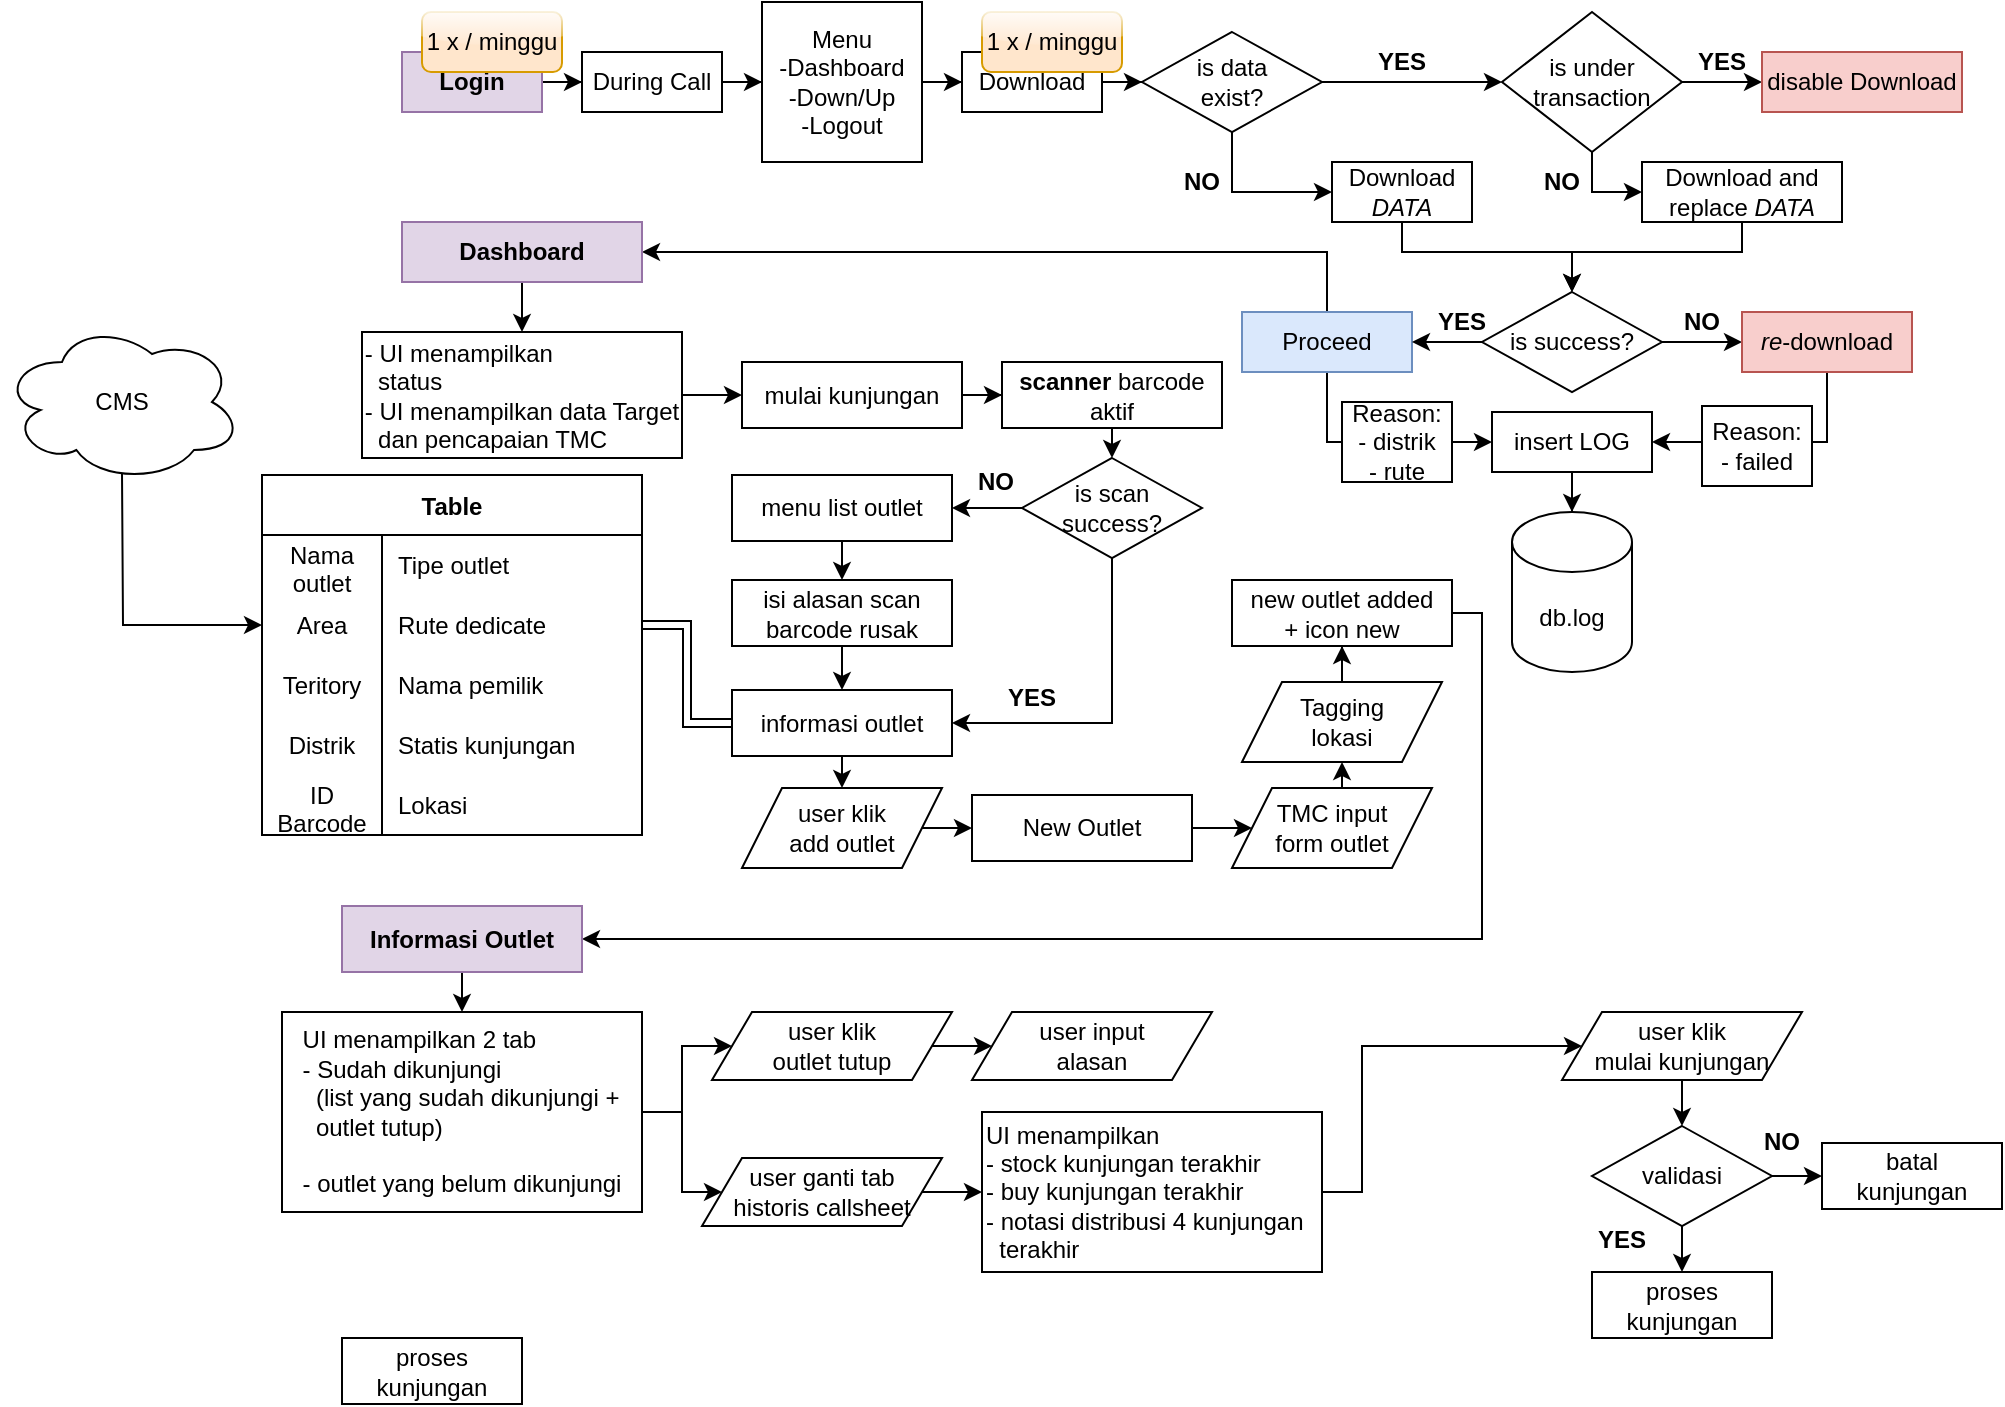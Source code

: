 <mxfile version="20.2.2" type="github">
  <diagram id="mwIClVv29UcFAgsHLezv" name="Page-1">
    <mxGraphModel dx="1808" dy="484" grid="1" gridSize="10" guides="1" tooltips="1" connect="1" arrows="1" fold="1" page="1" pageScale="1" pageWidth="850" pageHeight="1100" math="0" shadow="0">
      <root>
        <mxCell id="0" />
        <mxCell id="1" parent="0" />
        <mxCell id="QVjuKIS3A-3EhimwFQ_w-11" style="edgeStyle=orthogonalEdgeStyle;rounded=0;orthogonalLoop=1;jettySize=auto;html=1;entryX=0;entryY=0.5;entryDx=0;entryDy=0;" parent="1" source="QVjuKIS3A-3EhimwFQ_w-2" target="QVjuKIS3A-3EhimwFQ_w-6" edge="1">
          <mxGeometry relative="1" as="geometry" />
        </mxCell>
        <mxCell id="QVjuKIS3A-3EhimwFQ_w-2" value="Login" style="rounded=0;whiteSpace=wrap;html=1;fillColor=#e1d5e7;strokeColor=#9673a6;fontStyle=1" parent="1" vertex="1">
          <mxGeometry x="30" y="90" width="70" height="30" as="geometry" />
        </mxCell>
        <mxCell id="QVjuKIS3A-3EhimwFQ_w-4" value="1 x / minggu" style="rounded=1;whiteSpace=wrap;html=1;glass=1;fillColor=#ffe6cc;strokeColor=#d79b00;" parent="1" vertex="1">
          <mxGeometry x="40" y="70" width="70" height="30" as="geometry" />
        </mxCell>
        <mxCell id="QVjuKIS3A-3EhimwFQ_w-12" style="edgeStyle=orthogonalEdgeStyle;rounded=0;orthogonalLoop=1;jettySize=auto;html=1;entryX=0;entryY=0.5;entryDx=0;entryDy=0;" parent="1" source="QVjuKIS3A-3EhimwFQ_w-6" target="QVjuKIS3A-3EhimwFQ_w-7" edge="1">
          <mxGeometry relative="1" as="geometry" />
        </mxCell>
        <mxCell id="QVjuKIS3A-3EhimwFQ_w-6" value="During Call" style="rounded=0;whiteSpace=wrap;html=1;" parent="1" vertex="1">
          <mxGeometry x="120" y="90" width="70" height="30" as="geometry" />
        </mxCell>
        <mxCell id="QVjuKIS3A-3EhimwFQ_w-13" style="edgeStyle=orthogonalEdgeStyle;rounded=0;orthogonalLoop=1;jettySize=auto;html=1;entryX=0;entryY=0.5;entryDx=0;entryDy=0;" parent="1" source="QVjuKIS3A-3EhimwFQ_w-7" target="QVjuKIS3A-3EhimwFQ_w-8" edge="1">
          <mxGeometry relative="1" as="geometry" />
        </mxCell>
        <mxCell id="QVjuKIS3A-3EhimwFQ_w-7" value="Menu&lt;br&gt;-Dashboard&lt;br&gt;-Down/Up&lt;br&gt;-Logout" style="whiteSpace=wrap;html=1;aspect=fixed;" parent="1" vertex="1">
          <mxGeometry x="210" y="65" width="80" height="80" as="geometry" />
        </mxCell>
        <mxCell id="QVjuKIS3A-3EhimwFQ_w-16" style="edgeStyle=orthogonalEdgeStyle;rounded=0;orthogonalLoop=1;jettySize=auto;html=1;entryX=0;entryY=0.5;entryDx=0;entryDy=0;" parent="1" source="QVjuKIS3A-3EhimwFQ_w-8" target="QVjuKIS3A-3EhimwFQ_w-15" edge="1">
          <mxGeometry relative="1" as="geometry" />
        </mxCell>
        <mxCell id="QVjuKIS3A-3EhimwFQ_w-8" value="Download" style="rounded=0;whiteSpace=wrap;html=1;" parent="1" vertex="1">
          <mxGeometry x="310" y="90" width="70" height="30" as="geometry" />
        </mxCell>
        <mxCell id="QVjuKIS3A-3EhimwFQ_w-9" value="1 x / minggu" style="rounded=1;whiteSpace=wrap;html=1;glass=1;fillColor=#ffe6cc;strokeColor=#d79b00;" parent="1" vertex="1">
          <mxGeometry x="320" y="70" width="70" height="30" as="geometry" />
        </mxCell>
        <mxCell id="Rodkb6h7mQGwIyEKa5No-16" style="edgeStyle=orthogonalEdgeStyle;rounded=0;orthogonalLoop=1;jettySize=auto;html=1;entryX=0;entryY=0.5;entryDx=0;entryDy=0;exitX=0.5;exitY=1;exitDx=0;exitDy=0;" edge="1" parent="1" source="QVjuKIS3A-3EhimwFQ_w-14" target="Rodkb6h7mQGwIyEKa5No-14">
          <mxGeometry relative="1" as="geometry" />
        </mxCell>
        <mxCell id="Rodkb6h7mQGwIyEKa5No-29" style="edgeStyle=orthogonalEdgeStyle;rounded=0;orthogonalLoop=1;jettySize=auto;html=1;entryX=1;entryY=0.5;entryDx=0;entryDy=0;exitX=0.5;exitY=0;exitDx=0;exitDy=0;" edge="1" parent="1" source="QVjuKIS3A-3EhimwFQ_w-14" target="Rodkb6h7mQGwIyEKa5No-24">
          <mxGeometry relative="1" as="geometry">
            <Array as="points">
              <mxPoint x="493" y="190" />
            </Array>
          </mxGeometry>
        </mxCell>
        <mxCell id="QVjuKIS3A-3EhimwFQ_w-14" value="Proceed" style="rounded=0;whiteSpace=wrap;html=1;glass=0;fillColor=#dae8fc;strokeColor=#6c8ebf;" parent="1" vertex="1">
          <mxGeometry x="450" y="220" width="85" height="30" as="geometry" />
        </mxCell>
        <mxCell id="QVjuKIS3A-3EhimwFQ_w-20" style="edgeStyle=orthogonalEdgeStyle;rounded=0;orthogonalLoop=1;jettySize=auto;html=1;entryX=0;entryY=0.5;entryDx=0;entryDy=0;exitX=0.5;exitY=1;exitDx=0;exitDy=0;" parent="1" source="QVjuKIS3A-3EhimwFQ_w-15" target="QVjuKIS3A-3EhimwFQ_w-19" edge="1">
          <mxGeometry relative="1" as="geometry">
            <Array as="points">
              <mxPoint x="445" y="160" />
            </Array>
          </mxGeometry>
        </mxCell>
        <mxCell id="QVjuKIS3A-3EhimwFQ_w-22" style="edgeStyle=orthogonalEdgeStyle;rounded=0;orthogonalLoop=1;jettySize=auto;html=1;entryX=0;entryY=0.5;entryDx=0;entryDy=0;" parent="1" source="QVjuKIS3A-3EhimwFQ_w-15" target="QVjuKIS3A-3EhimwFQ_w-21" edge="1">
          <mxGeometry relative="1" as="geometry" />
        </mxCell>
        <mxCell id="QVjuKIS3A-3EhimwFQ_w-15" value="is data &lt;br&gt;exist?" style="rhombus;whiteSpace=wrap;html=1;rounded=0;glass=1;" parent="1" vertex="1">
          <mxGeometry x="400" y="80" width="90" height="50" as="geometry" />
        </mxCell>
        <mxCell id="Rodkb6h7mQGwIyEKa5No-4" style="edgeStyle=orthogonalEdgeStyle;rounded=0;orthogonalLoop=1;jettySize=auto;html=1;entryX=0.5;entryY=0;entryDx=0;entryDy=0;exitX=0.5;exitY=1;exitDx=0;exitDy=0;" edge="1" parent="1" source="QVjuKIS3A-3EhimwFQ_w-19" target="Rodkb6h7mQGwIyEKa5No-1">
          <mxGeometry relative="1" as="geometry">
            <Array as="points">
              <mxPoint x="530" y="190" />
              <mxPoint x="615" y="190" />
            </Array>
          </mxGeometry>
        </mxCell>
        <mxCell id="QVjuKIS3A-3EhimwFQ_w-19" value="Download&lt;br&gt;&lt;i&gt;DATA&lt;/i&gt;" style="rounded=0;whiteSpace=wrap;html=1;" parent="1" vertex="1">
          <mxGeometry x="495" y="145" width="70" height="30" as="geometry" />
        </mxCell>
        <mxCell id="QVjuKIS3A-3EhimwFQ_w-26" style="edgeStyle=orthogonalEdgeStyle;rounded=0;orthogonalLoop=1;jettySize=auto;html=1;entryX=0;entryY=0.5;entryDx=0;entryDy=0;exitX=0.5;exitY=1;exitDx=0;exitDy=0;" parent="1" source="QVjuKIS3A-3EhimwFQ_w-21" target="QVjuKIS3A-3EhimwFQ_w-25" edge="1">
          <mxGeometry relative="1" as="geometry">
            <Array as="points">
              <mxPoint x="625" y="160" />
            </Array>
          </mxGeometry>
        </mxCell>
        <mxCell id="QVjuKIS3A-3EhimwFQ_w-30" style="edgeStyle=orthogonalEdgeStyle;rounded=0;orthogonalLoop=1;jettySize=auto;html=1;entryX=0;entryY=0.5;entryDx=0;entryDy=0;" parent="1" source="QVjuKIS3A-3EhimwFQ_w-21" target="QVjuKIS3A-3EhimwFQ_w-29" edge="1">
          <mxGeometry relative="1" as="geometry" />
        </mxCell>
        <mxCell id="QVjuKIS3A-3EhimwFQ_w-21" value="is under&lt;br&gt;transaction" style="rhombus;whiteSpace=wrap;html=1;rounded=0;glass=1;" parent="1" vertex="1">
          <mxGeometry x="580" y="70" width="90" height="70" as="geometry" />
        </mxCell>
        <mxCell id="QVjuKIS3A-3EhimwFQ_w-23" value="&lt;b&gt;YES&lt;/b&gt;" style="text;html=1;strokeColor=none;fillColor=none;align=center;verticalAlign=middle;whiteSpace=wrap;rounded=0;glass=1;" parent="1" vertex="1">
          <mxGeometry x="500" y="80" width="60" height="30" as="geometry" />
        </mxCell>
        <mxCell id="QVjuKIS3A-3EhimwFQ_w-24" value="&lt;b&gt;NO&lt;/b&gt;" style="text;html=1;strokeColor=none;fillColor=none;align=center;verticalAlign=middle;whiteSpace=wrap;rounded=0;glass=1;" parent="1" vertex="1">
          <mxGeometry x="400" y="140" width="60" height="30" as="geometry" />
        </mxCell>
        <mxCell id="Rodkb6h7mQGwIyEKa5No-3" style="edgeStyle=orthogonalEdgeStyle;rounded=0;orthogonalLoop=1;jettySize=auto;html=1;" edge="1" parent="1" source="QVjuKIS3A-3EhimwFQ_w-25" target="Rodkb6h7mQGwIyEKa5No-1">
          <mxGeometry relative="1" as="geometry">
            <Array as="points">
              <mxPoint x="700" y="190" />
              <mxPoint x="615" y="190" />
            </Array>
          </mxGeometry>
        </mxCell>
        <mxCell id="QVjuKIS3A-3EhimwFQ_w-25" value="Download and replace &lt;i&gt;DATA&lt;/i&gt;" style="rounded=0;whiteSpace=wrap;html=1;" parent="1" vertex="1">
          <mxGeometry x="650" y="145" width="100" height="30" as="geometry" />
        </mxCell>
        <mxCell id="QVjuKIS3A-3EhimwFQ_w-27" value="&lt;b&gt;NO&lt;/b&gt;" style="text;html=1;strokeColor=none;fillColor=none;align=center;verticalAlign=middle;whiteSpace=wrap;rounded=0;glass=1;" parent="1" vertex="1">
          <mxGeometry x="580" y="140" width="60" height="30" as="geometry" />
        </mxCell>
        <mxCell id="QVjuKIS3A-3EhimwFQ_w-28" value="&lt;b&gt;YES&lt;/b&gt;" style="text;html=1;strokeColor=none;fillColor=none;align=center;verticalAlign=middle;whiteSpace=wrap;rounded=0;glass=1;" parent="1" vertex="1">
          <mxGeometry x="660" y="80" width="60" height="30" as="geometry" />
        </mxCell>
        <mxCell id="QVjuKIS3A-3EhimwFQ_w-29" value="disable Download" style="rounded=0;whiteSpace=wrap;html=1;fillColor=#f8cecc;strokeColor=#b85450;" parent="1" vertex="1">
          <mxGeometry x="710" y="90" width="100" height="30" as="geometry" />
        </mxCell>
        <mxCell id="Rodkb6h7mQGwIyEKa5No-5" style="edgeStyle=orthogonalEdgeStyle;rounded=0;orthogonalLoop=1;jettySize=auto;html=1;entryX=1;entryY=0.5;entryDx=0;entryDy=0;" edge="1" parent="1" source="Rodkb6h7mQGwIyEKa5No-1" target="QVjuKIS3A-3EhimwFQ_w-14">
          <mxGeometry relative="1" as="geometry">
            <mxPoint x="560" y="280" as="targetPoint" />
          </mxGeometry>
        </mxCell>
        <mxCell id="Rodkb6h7mQGwIyEKa5No-11" style="edgeStyle=orthogonalEdgeStyle;rounded=0;orthogonalLoop=1;jettySize=auto;html=1;entryX=0;entryY=0.5;entryDx=0;entryDy=0;" edge="1" parent="1" source="Rodkb6h7mQGwIyEKa5No-1" target="Rodkb6h7mQGwIyEKa5No-8">
          <mxGeometry relative="1" as="geometry" />
        </mxCell>
        <mxCell id="Rodkb6h7mQGwIyEKa5No-1" value="is success?" style="rhombus;whiteSpace=wrap;html=1;rounded=0;glass=0;" vertex="1" parent="1">
          <mxGeometry x="570" y="210" width="90" height="50" as="geometry" />
        </mxCell>
        <mxCell id="Rodkb6h7mQGwIyEKa5No-6" value="&lt;b&gt;NO&lt;/b&gt;" style="text;html=1;strokeColor=none;fillColor=none;align=center;verticalAlign=middle;whiteSpace=wrap;rounded=0;glass=1;" vertex="1" parent="1">
          <mxGeometry x="650" y="210" width="60" height="30" as="geometry" />
        </mxCell>
        <mxCell id="Rodkb6h7mQGwIyEKa5No-7" value="&lt;b&gt;YES&lt;/b&gt;" style="text;html=1;strokeColor=none;fillColor=none;align=center;verticalAlign=middle;whiteSpace=wrap;rounded=0;glass=1;" vertex="1" parent="1">
          <mxGeometry x="530" y="210" width="60" height="30" as="geometry" />
        </mxCell>
        <mxCell id="Rodkb6h7mQGwIyEKa5No-15" style="edgeStyle=orthogonalEdgeStyle;rounded=0;orthogonalLoop=1;jettySize=auto;html=1;entryX=1;entryY=0.5;entryDx=0;entryDy=0;exitX=0.5;exitY=1;exitDx=0;exitDy=0;" edge="1" parent="1" source="Rodkb6h7mQGwIyEKa5No-8" target="Rodkb6h7mQGwIyEKa5No-14">
          <mxGeometry relative="1" as="geometry" />
        </mxCell>
        <mxCell id="Rodkb6h7mQGwIyEKa5No-8" value="&lt;i&gt;re&lt;/i&gt;-download" style="rounded=0;whiteSpace=wrap;html=1;glass=0;fillColor=#f8cecc;strokeColor=#b85450;" vertex="1" parent="1">
          <mxGeometry x="700" y="220" width="85" height="30" as="geometry" />
        </mxCell>
        <mxCell id="Rodkb6h7mQGwIyEKa5No-13" value="db.log" style="shape=cylinder3;whiteSpace=wrap;html=1;boundedLbl=1;backgroundOutline=1;size=15;rounded=0;glass=0;" vertex="1" parent="1">
          <mxGeometry x="585" y="320" width="60" height="80" as="geometry" />
        </mxCell>
        <mxCell id="Rodkb6h7mQGwIyEKa5No-17" style="edgeStyle=orthogonalEdgeStyle;rounded=0;orthogonalLoop=1;jettySize=auto;html=1;entryX=0.5;entryY=0;entryDx=0;entryDy=0;entryPerimeter=0;" edge="1" parent="1" source="Rodkb6h7mQGwIyEKa5No-14" target="Rodkb6h7mQGwIyEKa5No-13">
          <mxGeometry relative="1" as="geometry" />
        </mxCell>
        <mxCell id="Rodkb6h7mQGwIyEKa5No-14" value="insert LOG" style="rounded=0;whiteSpace=wrap;html=1;glass=0;" vertex="1" parent="1">
          <mxGeometry x="575" y="270" width="80" height="30" as="geometry" />
        </mxCell>
        <mxCell id="Rodkb6h7mQGwIyEKa5No-32" value="" style="edgeStyle=orthogonalEdgeStyle;rounded=0;orthogonalLoop=1;jettySize=auto;html=1;" edge="1" parent="1" source="Rodkb6h7mQGwIyEKa5No-18" target="Rodkb6h7mQGwIyEKa5No-31">
          <mxGeometry relative="1" as="geometry" />
        </mxCell>
        <mxCell id="Rodkb6h7mQGwIyEKa5No-18" value="&lt;div style=&quot;text-align: left;&quot;&gt;&lt;span style=&quot;background-color: initial;&quot;&gt;- UI menampilkan&lt;br&gt;&amp;nbsp; status&lt;/span&gt;&lt;/div&gt;&lt;div style=&quot;text-align: left;&quot;&gt;&lt;span style=&quot;background-color: initial;&quot;&gt;- UI menampilkan data Target &lt;br&gt;&amp;nbsp; dan pencapaian TMC&lt;/span&gt;&lt;/div&gt;" style="rounded=0;whiteSpace=wrap;html=1;glass=0;" vertex="1" parent="1">
          <mxGeometry x="10" y="230" width="160" height="63" as="geometry" />
        </mxCell>
        <mxCell id="Rodkb6h7mQGwIyEKa5No-19" value="Reason:&lt;br&gt;- distrik&lt;br&gt;- rute" style="rounded=0;whiteSpace=wrap;html=1;glass=0;" vertex="1" parent="1">
          <mxGeometry x="500" y="265" width="55" height="40" as="geometry" />
        </mxCell>
        <mxCell id="Rodkb6h7mQGwIyEKa5No-20" value="Reason:&lt;br&gt;- failed" style="rounded=0;whiteSpace=wrap;html=1;glass=0;" vertex="1" parent="1">
          <mxGeometry x="680" y="267" width="55" height="40" as="geometry" />
        </mxCell>
        <mxCell id="Rodkb6h7mQGwIyEKa5No-28" style="edgeStyle=orthogonalEdgeStyle;rounded=0;orthogonalLoop=1;jettySize=auto;html=1;entryX=0.5;entryY=0;entryDx=0;entryDy=0;" edge="1" parent="1" source="Rodkb6h7mQGwIyEKa5No-24" target="Rodkb6h7mQGwIyEKa5No-18">
          <mxGeometry relative="1" as="geometry" />
        </mxCell>
        <mxCell id="Rodkb6h7mQGwIyEKa5No-24" value="Dashboard" style="rounded=0;whiteSpace=wrap;html=1;glass=0;fillColor=#e1d5e7;strokeColor=#9673a6;fontStyle=1" vertex="1" parent="1">
          <mxGeometry x="30" y="175" width="120" height="30" as="geometry" />
        </mxCell>
        <mxCell id="Rodkb6h7mQGwIyEKa5No-34" style="edgeStyle=orthogonalEdgeStyle;rounded=0;orthogonalLoop=1;jettySize=auto;html=1;entryX=0;entryY=0.5;entryDx=0;entryDy=0;" edge="1" parent="1" source="Rodkb6h7mQGwIyEKa5No-31" target="Rodkb6h7mQGwIyEKa5No-33">
          <mxGeometry relative="1" as="geometry" />
        </mxCell>
        <mxCell id="Rodkb6h7mQGwIyEKa5No-31" value="&lt;div style=&quot;text-align: left;&quot;&gt;mulai kunjungan&lt;/div&gt;" style="rounded=0;whiteSpace=wrap;html=1;glass=0;" vertex="1" parent="1">
          <mxGeometry x="200" y="245" width="110" height="33" as="geometry" />
        </mxCell>
        <mxCell id="Rodkb6h7mQGwIyEKa5No-38" style="edgeStyle=orthogonalEdgeStyle;rounded=0;orthogonalLoop=1;jettySize=auto;html=1;exitX=0.5;exitY=1;exitDx=0;exitDy=0;entryX=0.5;entryY=0;entryDx=0;entryDy=0;" edge="1" parent="1" source="Rodkb6h7mQGwIyEKa5No-33" target="Rodkb6h7mQGwIyEKa5No-37">
          <mxGeometry relative="1" as="geometry" />
        </mxCell>
        <mxCell id="Rodkb6h7mQGwIyEKa5No-33" value="&lt;div style=&quot;&quot;&gt;&lt;b&gt;scanner &lt;/b&gt;barcode&lt;/div&gt;&lt;div style=&quot;&quot;&gt;aktif&lt;/div&gt;" style="rounded=0;whiteSpace=wrap;html=1;glass=0;align=center;" vertex="1" parent="1">
          <mxGeometry x="330" y="245" width="110" height="33" as="geometry" />
        </mxCell>
        <mxCell id="Rodkb6h7mQGwIyEKa5No-60" style="edgeStyle=orthogonalEdgeStyle;rounded=0;orthogonalLoop=1;jettySize=auto;html=1;entryX=1;entryY=0.5;entryDx=0;entryDy=0;shape=link;exitX=0;exitY=0.5;exitDx=0;exitDy=0;" edge="1" parent="1" source="Rodkb6h7mQGwIyEKa5No-35" target="Rodkb6h7mQGwIyEKa5No-48">
          <mxGeometry relative="1" as="geometry" />
        </mxCell>
        <mxCell id="Rodkb6h7mQGwIyEKa5No-91" style="edgeStyle=orthogonalEdgeStyle;rounded=0;orthogonalLoop=1;jettySize=auto;html=1;exitX=0.5;exitY=1;exitDx=0;exitDy=0;entryX=0.5;entryY=0;entryDx=0;entryDy=0;" edge="1" parent="1" source="Rodkb6h7mQGwIyEKa5No-35" target="Rodkb6h7mQGwIyEKa5No-88">
          <mxGeometry relative="1" as="geometry" />
        </mxCell>
        <mxCell id="Rodkb6h7mQGwIyEKa5No-35" value="&lt;div style=&quot;&quot;&gt;informasi outlet&lt;/div&gt;" style="rounded=0;whiteSpace=wrap;html=1;glass=0;align=center;" vertex="1" parent="1">
          <mxGeometry x="195" y="409" width="110" height="33" as="geometry" />
        </mxCell>
        <mxCell id="Rodkb6h7mQGwIyEKa5No-39" style="edgeStyle=orthogonalEdgeStyle;rounded=0;orthogonalLoop=1;jettySize=auto;html=1;entryX=1;entryY=0.5;entryDx=0;entryDy=0;exitX=0.5;exitY=1;exitDx=0;exitDy=0;" edge="1" parent="1" source="Rodkb6h7mQGwIyEKa5No-37" target="Rodkb6h7mQGwIyEKa5No-35">
          <mxGeometry relative="1" as="geometry" />
        </mxCell>
        <mxCell id="Rodkb6h7mQGwIyEKa5No-69" style="edgeStyle=orthogonalEdgeStyle;rounded=0;orthogonalLoop=1;jettySize=auto;html=1;exitX=0;exitY=0.5;exitDx=0;exitDy=0;entryX=1;entryY=0.5;entryDx=0;entryDy=0;" edge="1" parent="1" source="Rodkb6h7mQGwIyEKa5No-37" target="Rodkb6h7mQGwIyEKa5No-61">
          <mxGeometry relative="1" as="geometry" />
        </mxCell>
        <mxCell id="Rodkb6h7mQGwIyEKa5No-37" value="is scan&lt;br&gt;success?" style="rhombus;whiteSpace=wrap;html=1;rounded=0;glass=0;" vertex="1" parent="1">
          <mxGeometry x="340" y="293" width="90" height="50" as="geometry" />
        </mxCell>
        <mxCell id="Rodkb6h7mQGwIyEKa5No-40" value="&lt;b&gt;YES&lt;/b&gt;" style="text;html=1;strokeColor=none;fillColor=none;align=center;verticalAlign=middle;whiteSpace=wrap;rounded=0;glass=1;" vertex="1" parent="1">
          <mxGeometry x="315" y="397.5" width="60" height="30" as="geometry" />
        </mxCell>
        <mxCell id="Rodkb6h7mQGwIyEKa5No-41" value="&lt;b&gt;NO&lt;/b&gt;" style="text;html=1;strokeColor=none;fillColor=none;align=center;verticalAlign=middle;whiteSpace=wrap;rounded=0;glass=1;" vertex="1" parent="1">
          <mxGeometry x="297" y="290" width="60" height="30" as="geometry" />
        </mxCell>
        <mxCell id="Rodkb6h7mQGwIyEKa5No-44" value="Table" style="shape=table;startSize=30;container=1;collapsible=0;childLayout=tableLayout;fixedRows=1;rowLines=0;fontStyle=1;rounded=0;glass=0;" vertex="1" parent="1">
          <mxGeometry x="-40" y="301.5" width="190" height="180" as="geometry" />
        </mxCell>
        <mxCell id="Rodkb6h7mQGwIyEKa5No-45" value="" style="shape=tableRow;horizontal=0;startSize=0;swimlaneHead=0;swimlaneBody=0;top=0;left=0;bottom=0;right=0;collapsible=0;dropTarget=0;fillColor=none;points=[[0,0.5],[1,0.5]];portConstraint=eastwest;rounded=0;glass=0;" vertex="1" parent="Rodkb6h7mQGwIyEKa5No-44">
          <mxGeometry y="30" width="190" height="30" as="geometry" />
        </mxCell>
        <mxCell id="Rodkb6h7mQGwIyEKa5No-46" value="Nama outlet" style="shape=partialRectangle;html=1;whiteSpace=wrap;connectable=0;fillColor=none;top=0;left=0;bottom=0;right=0;overflow=hidden;pointerEvents=1;rounded=0;glass=0;" vertex="1" parent="Rodkb6h7mQGwIyEKa5No-45">
          <mxGeometry width="60" height="30" as="geometry">
            <mxRectangle width="60" height="30" as="alternateBounds" />
          </mxGeometry>
        </mxCell>
        <mxCell id="Rodkb6h7mQGwIyEKa5No-47" value="Tipe outlet" style="shape=partialRectangle;html=1;whiteSpace=wrap;connectable=0;fillColor=none;top=0;left=0;bottom=0;right=0;align=left;spacingLeft=6;overflow=hidden;rounded=0;glass=0;" vertex="1" parent="Rodkb6h7mQGwIyEKa5No-45">
          <mxGeometry x="60" width="130" height="30" as="geometry">
            <mxRectangle width="130" height="30" as="alternateBounds" />
          </mxGeometry>
        </mxCell>
        <mxCell id="Rodkb6h7mQGwIyEKa5No-48" value="" style="shape=tableRow;horizontal=0;startSize=0;swimlaneHead=0;swimlaneBody=0;top=0;left=0;bottom=0;right=0;collapsible=0;dropTarget=0;fillColor=none;points=[[0,0.5],[1,0.5]];portConstraint=eastwest;rounded=0;glass=0;" vertex="1" parent="Rodkb6h7mQGwIyEKa5No-44">
          <mxGeometry y="60" width="190" height="30" as="geometry" />
        </mxCell>
        <mxCell id="Rodkb6h7mQGwIyEKa5No-49" value="Area" style="shape=partialRectangle;html=1;whiteSpace=wrap;connectable=0;fillColor=none;top=0;left=0;bottom=0;right=0;overflow=hidden;rounded=0;glass=0;" vertex="1" parent="Rodkb6h7mQGwIyEKa5No-48">
          <mxGeometry width="60" height="30" as="geometry">
            <mxRectangle width="60" height="30" as="alternateBounds" />
          </mxGeometry>
        </mxCell>
        <mxCell id="Rodkb6h7mQGwIyEKa5No-50" value="Rute dedicate" style="shape=partialRectangle;html=1;whiteSpace=wrap;connectable=0;fillColor=none;top=0;left=0;bottom=0;right=0;align=left;spacingLeft=6;overflow=hidden;rounded=0;glass=0;" vertex="1" parent="Rodkb6h7mQGwIyEKa5No-48">
          <mxGeometry x="60" width="130" height="30" as="geometry">
            <mxRectangle width="130" height="30" as="alternateBounds" />
          </mxGeometry>
        </mxCell>
        <mxCell id="Rodkb6h7mQGwIyEKa5No-51" value="" style="shape=tableRow;horizontal=0;startSize=0;swimlaneHead=0;swimlaneBody=0;top=0;left=0;bottom=0;right=0;collapsible=0;dropTarget=0;fillColor=none;points=[[0,0.5],[1,0.5]];portConstraint=eastwest;rounded=0;glass=0;" vertex="1" parent="Rodkb6h7mQGwIyEKa5No-44">
          <mxGeometry y="90" width="190" height="30" as="geometry" />
        </mxCell>
        <mxCell id="Rodkb6h7mQGwIyEKa5No-52" value="Teritory" style="shape=partialRectangle;html=1;whiteSpace=wrap;connectable=0;fillColor=none;top=0;left=0;bottom=0;right=0;overflow=hidden;rounded=0;glass=0;" vertex="1" parent="Rodkb6h7mQGwIyEKa5No-51">
          <mxGeometry width="60" height="30" as="geometry">
            <mxRectangle width="60" height="30" as="alternateBounds" />
          </mxGeometry>
        </mxCell>
        <mxCell id="Rodkb6h7mQGwIyEKa5No-53" value="Nama pemilik" style="shape=partialRectangle;html=1;whiteSpace=wrap;connectable=0;fillColor=none;top=0;left=0;bottom=0;right=0;align=left;spacingLeft=6;overflow=hidden;rounded=0;glass=0;" vertex="1" parent="Rodkb6h7mQGwIyEKa5No-51">
          <mxGeometry x="60" width="130" height="30" as="geometry">
            <mxRectangle width="130" height="30" as="alternateBounds" />
          </mxGeometry>
        </mxCell>
        <mxCell id="Rodkb6h7mQGwIyEKa5No-54" value="" style="shape=tableRow;horizontal=0;startSize=0;swimlaneHead=0;swimlaneBody=0;top=0;left=0;bottom=0;right=0;collapsible=0;dropTarget=0;fillColor=none;points=[[0,0.5],[1,0.5]];portConstraint=eastwest;rounded=0;glass=0;" vertex="1" parent="Rodkb6h7mQGwIyEKa5No-44">
          <mxGeometry y="120" width="190" height="30" as="geometry" />
        </mxCell>
        <mxCell id="Rodkb6h7mQGwIyEKa5No-55" value="Distrik" style="shape=partialRectangle;html=1;whiteSpace=wrap;connectable=0;fillColor=none;top=0;left=0;bottom=0;right=0;overflow=hidden;rounded=0;glass=0;" vertex="1" parent="Rodkb6h7mQGwIyEKa5No-54">
          <mxGeometry width="60" height="30" as="geometry">
            <mxRectangle width="60" height="30" as="alternateBounds" />
          </mxGeometry>
        </mxCell>
        <mxCell id="Rodkb6h7mQGwIyEKa5No-56" value="Statis kunjungan" style="shape=partialRectangle;html=1;whiteSpace=wrap;connectable=0;fillColor=none;top=0;left=0;bottom=0;right=0;align=left;spacingLeft=6;overflow=hidden;rounded=0;glass=0;" vertex="1" parent="Rodkb6h7mQGwIyEKa5No-54">
          <mxGeometry x="60" width="130" height="30" as="geometry">
            <mxRectangle width="130" height="30" as="alternateBounds" />
          </mxGeometry>
        </mxCell>
        <mxCell id="Rodkb6h7mQGwIyEKa5No-57" value="" style="shape=tableRow;horizontal=0;startSize=0;swimlaneHead=0;swimlaneBody=0;top=0;left=0;bottom=0;right=0;collapsible=0;dropTarget=0;fillColor=none;points=[[0,0.5],[1,0.5]];portConstraint=eastwest;rounded=0;glass=0;" vertex="1" parent="Rodkb6h7mQGwIyEKa5No-44">
          <mxGeometry y="150" width="190" height="30" as="geometry" />
        </mxCell>
        <mxCell id="Rodkb6h7mQGwIyEKa5No-58" value="ID Barcode" style="shape=partialRectangle;html=1;whiteSpace=wrap;connectable=0;fillColor=none;top=0;left=0;bottom=0;right=0;overflow=hidden;rounded=0;glass=0;" vertex="1" parent="Rodkb6h7mQGwIyEKa5No-57">
          <mxGeometry width="60" height="30" as="geometry">
            <mxRectangle width="60" height="30" as="alternateBounds" />
          </mxGeometry>
        </mxCell>
        <mxCell id="Rodkb6h7mQGwIyEKa5No-59" value="Lokasi" style="shape=partialRectangle;html=1;whiteSpace=wrap;connectable=0;fillColor=none;top=0;left=0;bottom=0;right=0;align=left;spacingLeft=6;overflow=hidden;rounded=0;glass=0;" vertex="1" parent="Rodkb6h7mQGwIyEKa5No-57">
          <mxGeometry x="60" width="130" height="30" as="geometry">
            <mxRectangle width="130" height="30" as="alternateBounds" />
          </mxGeometry>
        </mxCell>
        <mxCell id="Rodkb6h7mQGwIyEKa5No-70" style="edgeStyle=orthogonalEdgeStyle;rounded=0;orthogonalLoop=1;jettySize=auto;html=1;exitX=0.5;exitY=1;exitDx=0;exitDy=0;entryX=0.5;entryY=0;entryDx=0;entryDy=0;" edge="1" parent="1" source="Rodkb6h7mQGwIyEKa5No-61" target="Rodkb6h7mQGwIyEKa5No-64">
          <mxGeometry relative="1" as="geometry" />
        </mxCell>
        <mxCell id="Rodkb6h7mQGwIyEKa5No-61" value="&lt;div style=&quot;&quot;&gt;menu list outlet&lt;/div&gt;" style="rounded=0;whiteSpace=wrap;html=1;glass=0;align=center;" vertex="1" parent="1">
          <mxGeometry x="195" y="301.5" width="110" height="33" as="geometry" />
        </mxCell>
        <mxCell id="Rodkb6h7mQGwIyEKa5No-71" style="edgeStyle=orthogonalEdgeStyle;rounded=0;orthogonalLoop=1;jettySize=auto;html=1;exitX=0.5;exitY=1;exitDx=0;exitDy=0;entryX=0.5;entryY=0;entryDx=0;entryDy=0;" edge="1" parent="1" source="Rodkb6h7mQGwIyEKa5No-64" target="Rodkb6h7mQGwIyEKa5No-35">
          <mxGeometry relative="1" as="geometry" />
        </mxCell>
        <mxCell id="Rodkb6h7mQGwIyEKa5No-64" value="&lt;div style=&quot;&quot;&gt;isi alasan scan&lt;br&gt;barcode rusak&lt;/div&gt;" style="rounded=0;whiteSpace=wrap;html=1;glass=0;align=center;" vertex="1" parent="1">
          <mxGeometry x="195" y="354" width="110" height="33" as="geometry" />
        </mxCell>
        <mxCell id="Rodkb6h7mQGwIyEKa5No-68" style="edgeStyle=orthogonalEdgeStyle;rounded=0;orthogonalLoop=1;jettySize=auto;html=1;entryX=0;entryY=0.5;entryDx=0;entryDy=0;" edge="1" parent="1" target="Rodkb6h7mQGwIyEKa5No-48">
          <mxGeometry relative="1" as="geometry">
            <mxPoint x="-110" y="300" as="sourcePoint" />
          </mxGeometry>
        </mxCell>
        <mxCell id="Rodkb6h7mQGwIyEKa5No-67" value="CMS" style="ellipse;shape=cloud;whiteSpace=wrap;html=1;rounded=0;glass=0;" vertex="1" parent="1">
          <mxGeometry x="-170" y="225" width="120" height="80" as="geometry" />
        </mxCell>
        <mxCell id="Rodkb6h7mQGwIyEKa5No-92" style="edgeStyle=orthogonalEdgeStyle;rounded=0;orthogonalLoop=1;jettySize=auto;html=1;entryX=0;entryY=0.5;entryDx=0;entryDy=0;" edge="1" parent="1" source="Rodkb6h7mQGwIyEKa5No-73" target="Rodkb6h7mQGwIyEKa5No-76">
          <mxGeometry relative="1" as="geometry" />
        </mxCell>
        <mxCell id="Rodkb6h7mQGwIyEKa5No-73" value="New Outlet" style="rounded=0;whiteSpace=wrap;html=1;glass=0;align=center;" vertex="1" parent="1">
          <mxGeometry x="315" y="461.5" width="110" height="33" as="geometry" />
        </mxCell>
        <mxCell id="Rodkb6h7mQGwIyEKa5No-96" style="edgeStyle=orthogonalEdgeStyle;rounded=0;orthogonalLoop=1;jettySize=auto;html=1;exitX=0.5;exitY=0;exitDx=0;exitDy=0;entryX=0.5;entryY=1;entryDx=0;entryDy=0;" edge="1" parent="1" source="Rodkb6h7mQGwIyEKa5No-76" target="Rodkb6h7mQGwIyEKa5No-85">
          <mxGeometry relative="1" as="geometry" />
        </mxCell>
        <mxCell id="Rodkb6h7mQGwIyEKa5No-76" value="TMC input&lt;br&gt;form outlet" style="shape=parallelogram;perimeter=parallelogramPerimeter;whiteSpace=wrap;html=1;fixedSize=1;rounded=0;glass=0;" vertex="1" parent="1">
          <mxGeometry x="445" y="458" width="100" height="40" as="geometry" />
        </mxCell>
        <mxCell id="Rodkb6h7mQGwIyEKa5No-99" style="edgeStyle=orthogonalEdgeStyle;rounded=0;orthogonalLoop=1;jettySize=auto;html=1;" edge="1" parent="1" source="Rodkb6h7mQGwIyEKa5No-85" target="Rodkb6h7mQGwIyEKa5No-97">
          <mxGeometry relative="1" as="geometry" />
        </mxCell>
        <mxCell id="Rodkb6h7mQGwIyEKa5No-85" value="Tagging &lt;br&gt;lokasi" style="shape=parallelogram;perimeter=parallelogramPerimeter;whiteSpace=wrap;html=1;fixedSize=1;rounded=0;glass=0;" vertex="1" parent="1">
          <mxGeometry x="450" y="405" width="100" height="40" as="geometry" />
        </mxCell>
        <mxCell id="Rodkb6h7mQGwIyEKa5No-90" style="edgeStyle=orthogonalEdgeStyle;rounded=0;orthogonalLoop=1;jettySize=auto;html=1;entryX=0;entryY=0.5;entryDx=0;entryDy=0;exitX=1;exitY=0.5;exitDx=0;exitDy=0;" edge="1" parent="1" source="Rodkb6h7mQGwIyEKa5No-88" target="Rodkb6h7mQGwIyEKa5No-73">
          <mxGeometry relative="1" as="geometry">
            <mxPoint x="290" y="474.5" as="sourcePoint" />
          </mxGeometry>
        </mxCell>
        <mxCell id="Rodkb6h7mQGwIyEKa5No-88" value="user klik&lt;br&gt;add outlet" style="shape=parallelogram;perimeter=parallelogramPerimeter;whiteSpace=wrap;html=1;fixedSize=1;rounded=0;glass=0;" vertex="1" parent="1">
          <mxGeometry x="200" y="458" width="100" height="40" as="geometry" />
        </mxCell>
        <mxCell id="Rodkb6h7mQGwIyEKa5No-106" style="edgeStyle=orthogonalEdgeStyle;rounded=0;orthogonalLoop=1;jettySize=auto;html=1;entryX=1;entryY=0.5;entryDx=0;entryDy=0;" edge="1" parent="1" source="Rodkb6h7mQGwIyEKa5No-97" target="Rodkb6h7mQGwIyEKa5No-102">
          <mxGeometry relative="1" as="geometry">
            <Array as="points">
              <mxPoint x="570" y="371" />
              <mxPoint x="570" y="534" />
            </Array>
          </mxGeometry>
        </mxCell>
        <mxCell id="Rodkb6h7mQGwIyEKa5No-97" value="new outlet added&lt;br&gt;+ icon new" style="rounded=0;whiteSpace=wrap;html=1;glass=0;align=center;" vertex="1" parent="1">
          <mxGeometry x="445" y="354" width="110" height="33" as="geometry" />
        </mxCell>
        <mxCell id="Rodkb6h7mQGwIyEKa5No-108" style="edgeStyle=orthogonalEdgeStyle;rounded=0;orthogonalLoop=1;jettySize=auto;html=1;exitX=0.5;exitY=1;exitDx=0;exitDy=0;entryX=0.5;entryY=0;entryDx=0;entryDy=0;" edge="1" parent="1" source="Rodkb6h7mQGwIyEKa5No-102" target="Rodkb6h7mQGwIyEKa5No-104">
          <mxGeometry relative="1" as="geometry" />
        </mxCell>
        <mxCell id="Rodkb6h7mQGwIyEKa5No-102" value="&lt;div style=&quot;&quot;&gt;Informasi Outlet&lt;/div&gt;" style="rounded=0;whiteSpace=wrap;html=1;glass=0;align=center;fillColor=#e1d5e7;strokeColor=#9673a6;fontStyle=1" vertex="1" parent="1">
          <mxGeometry y="517" width="120" height="33" as="geometry" />
        </mxCell>
        <mxCell id="Rodkb6h7mQGwIyEKa5No-117" style="edgeStyle=orthogonalEdgeStyle;rounded=0;orthogonalLoop=1;jettySize=auto;html=1;exitX=1;exitY=0.5;exitDx=0;exitDy=0;entryX=0;entryY=0.5;entryDx=0;entryDy=0;" edge="1" parent="1" source="Rodkb6h7mQGwIyEKa5No-104" target="Rodkb6h7mQGwIyEKa5No-115">
          <mxGeometry relative="1" as="geometry" />
        </mxCell>
        <mxCell id="Rodkb6h7mQGwIyEKa5No-121" style="edgeStyle=orthogonalEdgeStyle;rounded=0;orthogonalLoop=1;jettySize=auto;html=1;entryX=0;entryY=0.5;entryDx=0;entryDy=0;" edge="1" parent="1" source="Rodkb6h7mQGwIyEKa5No-104" target="Rodkb6h7mQGwIyEKa5No-120">
          <mxGeometry relative="1" as="geometry" />
        </mxCell>
        <mxCell id="Rodkb6h7mQGwIyEKa5No-104" value="&lt;div style=&quot;text-align: left;&quot;&gt;UI menampilkan 2 tab&lt;/div&gt;&lt;div style=&quot;text-align: left;&quot;&gt;- Sudah dikunjungi&lt;/div&gt;&lt;div style=&quot;text-align: left;&quot;&gt;&amp;nbsp; (list yang sudah dikunjungi + &lt;br&gt;&amp;nbsp; outlet tutup)&lt;/div&gt;&lt;div style=&quot;text-align: left;&quot;&gt;&lt;br&gt;&lt;/div&gt;&lt;div style=&quot;text-align: left;&quot;&gt;- outlet yang belum dikunjungi&lt;/div&gt;" style="rounded=0;whiteSpace=wrap;html=1;glass=0;" vertex="1" parent="1">
          <mxGeometry x="-30" y="570" width="180" height="100" as="geometry" />
        </mxCell>
        <mxCell id="Rodkb6h7mQGwIyEKa5No-113" style="edgeStyle=orthogonalEdgeStyle;rounded=0;orthogonalLoop=1;jettySize=auto;html=1;entryX=0;entryY=0.5;entryDx=0;entryDy=0;exitX=1;exitY=0.5;exitDx=0;exitDy=0;" edge="1" parent="1" source="Rodkb6h7mQGwIyEKa5No-115" target="Rodkb6h7mQGwIyEKa5No-112">
          <mxGeometry relative="1" as="geometry">
            <mxPoint x="290" y="580" as="sourcePoint" />
          </mxGeometry>
        </mxCell>
        <mxCell id="Rodkb6h7mQGwIyEKa5No-112" value="user input &lt;br&gt;alasan" style="shape=parallelogram;perimeter=parallelogramPerimeter;whiteSpace=wrap;html=1;fixedSize=1;rounded=0;glass=0;" vertex="1" parent="1">
          <mxGeometry x="315" y="570" width="120" height="34" as="geometry" />
        </mxCell>
        <mxCell id="Rodkb6h7mQGwIyEKa5No-115" value="user klik&lt;br&gt;outlet tutup" style="shape=parallelogram;perimeter=parallelogramPerimeter;whiteSpace=wrap;html=1;fixedSize=1;rounded=0;glass=0;" vertex="1" parent="1">
          <mxGeometry x="185" y="570" width="120" height="34" as="geometry" />
        </mxCell>
        <mxCell id="Rodkb6h7mQGwIyEKa5No-129" style="edgeStyle=orthogonalEdgeStyle;rounded=0;orthogonalLoop=1;jettySize=auto;html=1;entryX=0.5;entryY=0;entryDx=0;entryDy=0;" edge="1" parent="1" source="Rodkb6h7mQGwIyEKa5No-119" target="Rodkb6h7mQGwIyEKa5No-126">
          <mxGeometry relative="1" as="geometry" />
        </mxCell>
        <mxCell id="Rodkb6h7mQGwIyEKa5No-119" value="user klik&lt;br&gt;mulai kunjungan" style="shape=parallelogram;perimeter=parallelogramPerimeter;whiteSpace=wrap;html=1;fixedSize=1;rounded=0;glass=0;" vertex="1" parent="1">
          <mxGeometry x="610" y="570" width="120" height="34" as="geometry" />
        </mxCell>
        <mxCell id="Rodkb6h7mQGwIyEKa5No-124" style="edgeStyle=orthogonalEdgeStyle;rounded=0;orthogonalLoop=1;jettySize=auto;html=1;exitX=1;exitY=0.5;exitDx=0;exitDy=0;entryX=0;entryY=0.5;entryDx=0;entryDy=0;" edge="1" parent="1" source="Rodkb6h7mQGwIyEKa5No-120" target="Rodkb6h7mQGwIyEKa5No-122">
          <mxGeometry relative="1" as="geometry" />
        </mxCell>
        <mxCell id="Rodkb6h7mQGwIyEKa5No-120" value="user ganti tab&lt;br&gt;historis callsheet" style="shape=parallelogram;perimeter=parallelogramPerimeter;whiteSpace=wrap;html=1;fixedSize=1;rounded=0;glass=0;" vertex="1" parent="1">
          <mxGeometry x="180" y="643" width="120" height="34" as="geometry" />
        </mxCell>
        <mxCell id="Rodkb6h7mQGwIyEKa5No-125" style="edgeStyle=orthogonalEdgeStyle;rounded=0;orthogonalLoop=1;jettySize=auto;html=1;exitX=1;exitY=0.5;exitDx=0;exitDy=0;entryX=0;entryY=0.5;entryDx=0;entryDy=0;" edge="1" parent="1" source="Rodkb6h7mQGwIyEKa5No-122" target="Rodkb6h7mQGwIyEKa5No-119">
          <mxGeometry relative="1" as="geometry">
            <Array as="points">
              <mxPoint x="510" y="660" />
              <mxPoint x="510" y="587" />
            </Array>
          </mxGeometry>
        </mxCell>
        <mxCell id="Rodkb6h7mQGwIyEKa5No-122" value="UI menampilkan&lt;br&gt;- stock kunjungan terakhir&lt;br&gt;- buy kunjungan terakhir&lt;br&gt;- notasi distribusi 4 kunjungan &lt;br&gt;&amp;nbsp; terakhir" style="rounded=0;whiteSpace=wrap;html=1;glass=0;align=left;" vertex="1" parent="1">
          <mxGeometry x="320" y="620" width="170" height="80" as="geometry" />
        </mxCell>
        <mxCell id="Rodkb6h7mQGwIyEKa5No-130" style="edgeStyle=orthogonalEdgeStyle;rounded=0;orthogonalLoop=1;jettySize=auto;html=1;exitX=0.5;exitY=1;exitDx=0;exitDy=0;entryX=0.5;entryY=0;entryDx=0;entryDy=0;" edge="1" parent="1" source="Rodkb6h7mQGwIyEKa5No-126" target="Rodkb6h7mQGwIyEKa5No-128">
          <mxGeometry relative="1" as="geometry" />
        </mxCell>
        <mxCell id="Rodkb6h7mQGwIyEKa5No-131" style="edgeStyle=orthogonalEdgeStyle;rounded=0;orthogonalLoop=1;jettySize=auto;html=1;exitX=1;exitY=0.5;exitDx=0;exitDy=0;entryX=0;entryY=0.5;entryDx=0;entryDy=0;" edge="1" parent="1" source="Rodkb6h7mQGwIyEKa5No-126" target="Rodkb6h7mQGwIyEKa5No-127">
          <mxGeometry relative="1" as="geometry" />
        </mxCell>
        <mxCell id="Rodkb6h7mQGwIyEKa5No-126" value="validasi" style="rhombus;whiteSpace=wrap;html=1;rounded=0;glass=0;" vertex="1" parent="1">
          <mxGeometry x="625" y="627" width="90" height="50" as="geometry" />
        </mxCell>
        <mxCell id="Rodkb6h7mQGwIyEKa5No-127" value="&lt;div style=&quot;&quot;&gt;batal &lt;br&gt;kunjungan&lt;/div&gt;" style="rounded=0;whiteSpace=wrap;html=1;glass=0;align=center;" vertex="1" parent="1">
          <mxGeometry x="740" y="635.5" width="90" height="33" as="geometry" />
        </mxCell>
        <mxCell id="Rodkb6h7mQGwIyEKa5No-128" value="&lt;div style=&quot;&quot;&gt;proses kunjungan&lt;/div&gt;" style="rounded=0;whiteSpace=wrap;html=1;glass=0;align=center;" vertex="1" parent="1">
          <mxGeometry x="625" y="700" width="90" height="33" as="geometry" />
        </mxCell>
        <mxCell id="Rodkb6h7mQGwIyEKa5No-132" value="&lt;b&gt;YES&lt;/b&gt;" style="text;html=1;strokeColor=none;fillColor=none;align=center;verticalAlign=middle;whiteSpace=wrap;rounded=0;glass=1;" vertex="1" parent="1">
          <mxGeometry x="610" y="668.5" width="60" height="30" as="geometry" />
        </mxCell>
        <mxCell id="Rodkb6h7mQGwIyEKa5No-133" value="&lt;b&gt;NO&lt;/b&gt;" style="text;html=1;strokeColor=none;fillColor=none;align=center;verticalAlign=middle;whiteSpace=wrap;rounded=0;glass=1;" vertex="1" parent="1">
          <mxGeometry x="690" y="620" width="60" height="30" as="geometry" />
        </mxCell>
        <mxCell id="Rodkb6h7mQGwIyEKa5No-135" value="&lt;div style=&quot;&quot;&gt;proses kunjungan&lt;/div&gt;" style="rounded=0;whiteSpace=wrap;html=1;glass=0;align=center;" vertex="1" parent="1">
          <mxGeometry y="733" width="90" height="33" as="geometry" />
        </mxCell>
      </root>
    </mxGraphModel>
  </diagram>
</mxfile>
